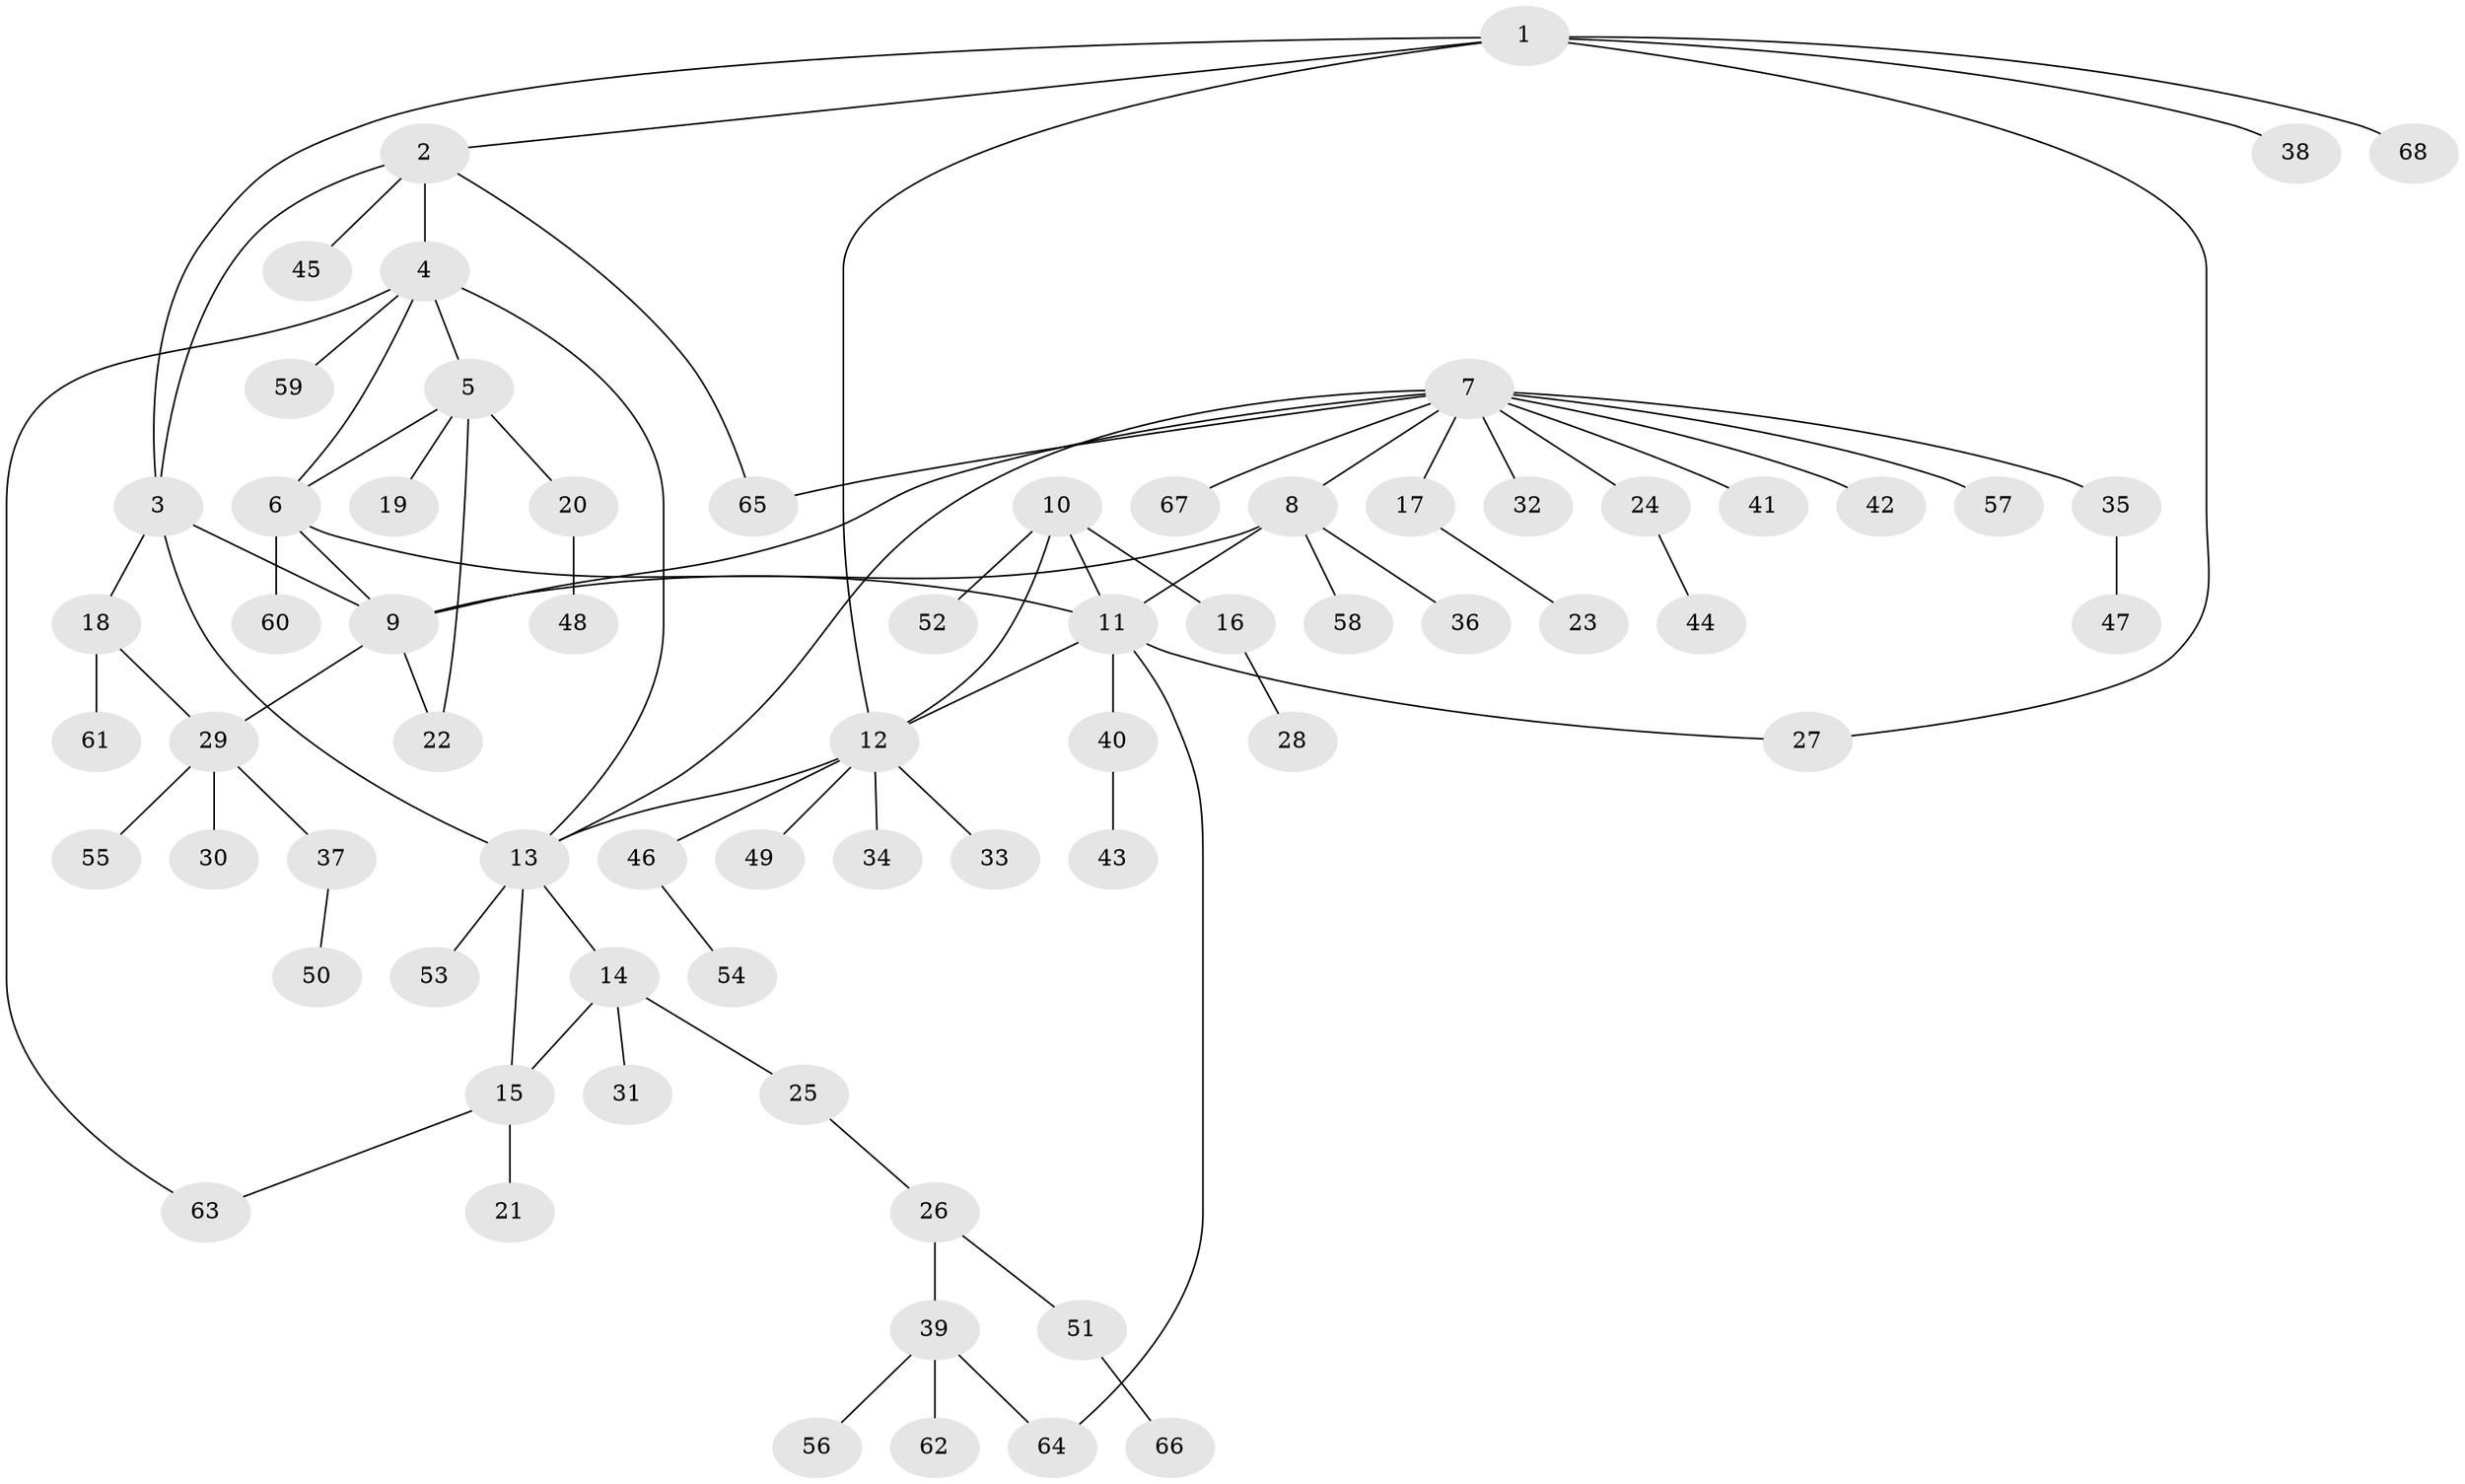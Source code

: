 // Generated by graph-tools (version 1.1) at 2025/15/03/09/25 04:15:55]
// undirected, 68 vertices, 84 edges
graph export_dot {
graph [start="1"]
  node [color=gray90,style=filled];
  1;
  2;
  3;
  4;
  5;
  6;
  7;
  8;
  9;
  10;
  11;
  12;
  13;
  14;
  15;
  16;
  17;
  18;
  19;
  20;
  21;
  22;
  23;
  24;
  25;
  26;
  27;
  28;
  29;
  30;
  31;
  32;
  33;
  34;
  35;
  36;
  37;
  38;
  39;
  40;
  41;
  42;
  43;
  44;
  45;
  46;
  47;
  48;
  49;
  50;
  51;
  52;
  53;
  54;
  55;
  56;
  57;
  58;
  59;
  60;
  61;
  62;
  63;
  64;
  65;
  66;
  67;
  68;
  1 -- 2;
  1 -- 3;
  1 -- 12;
  1 -- 27;
  1 -- 38;
  1 -- 68;
  2 -- 3;
  2 -- 4;
  2 -- 45;
  2 -- 65;
  3 -- 9;
  3 -- 13;
  3 -- 18;
  4 -- 5;
  4 -- 6;
  4 -- 13;
  4 -- 59;
  4 -- 63;
  5 -- 6;
  5 -- 19;
  5 -- 20;
  5 -- 22;
  6 -- 9;
  6 -- 11;
  6 -- 60;
  7 -- 8;
  7 -- 9;
  7 -- 13;
  7 -- 17;
  7 -- 24;
  7 -- 32;
  7 -- 35;
  7 -- 41;
  7 -- 42;
  7 -- 57;
  7 -- 65;
  7 -- 67;
  8 -- 9;
  8 -- 11;
  8 -- 36;
  8 -- 58;
  9 -- 22;
  9 -- 29;
  10 -- 11;
  10 -- 12;
  10 -- 16;
  10 -- 52;
  11 -- 12;
  11 -- 27;
  11 -- 40;
  11 -- 64;
  12 -- 13;
  12 -- 33;
  12 -- 34;
  12 -- 46;
  12 -- 49;
  13 -- 14;
  13 -- 15;
  13 -- 53;
  14 -- 15;
  14 -- 25;
  14 -- 31;
  15 -- 21;
  15 -- 63;
  16 -- 28;
  17 -- 23;
  18 -- 29;
  18 -- 61;
  20 -- 48;
  24 -- 44;
  25 -- 26;
  26 -- 39;
  26 -- 51;
  29 -- 30;
  29 -- 37;
  29 -- 55;
  35 -- 47;
  37 -- 50;
  39 -- 56;
  39 -- 62;
  39 -- 64;
  40 -- 43;
  46 -- 54;
  51 -- 66;
}
